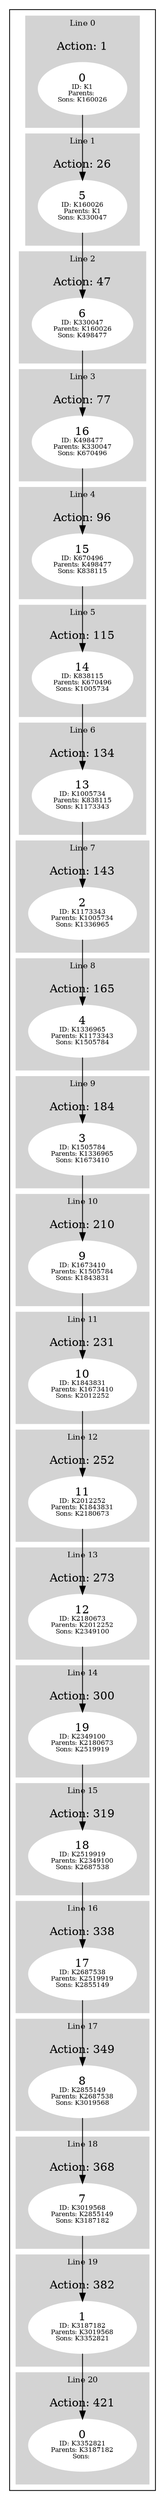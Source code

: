 digraph G {
subgraph cluster_info {
        subgraph cluster_18 {
        style=filled;
        color=lightgrey;
        node [style=filled,color=white];
        subgraph cluster_act_368 {
label = "Action: 368"step_K3019568 [label=<7<BR /><FONT POINT-SIZE="8">ID: K3019568</FONT><BR /><FONT POINT-SIZE="8">Parents: K2855149</FONT><BR /><FONT POINT-SIZE="8">Sons: K3187182</FONT>>]
}

        fontsize="10"
        label = "Line 18";
        }

        subgraph cluster_2 {
        style=filled;
        color=lightgrey;
        node [style=filled,color=white];
        subgraph cluster_act_47 {
label = "Action: 47"step_K330047 [label=<6<BR /><FONT POINT-SIZE="8">ID: K330047</FONT><BR /><FONT POINT-SIZE="8">Parents: K160026</FONT><BR /><FONT POINT-SIZE="8">Sons: K498477</FONT>>]
}

        fontsize="10"
        label = "Line 2";
        }

        subgraph cluster_16 {
        style=filled;
        color=lightgrey;
        node [style=filled,color=white];
        subgraph cluster_act_338 {
label = "Action: 338"step_K2687538 [label=<17<BR /><FONT POINT-SIZE="8">ID: K2687538</FONT><BR /><FONT POINT-SIZE="8">Parents: K2519919</FONT><BR /><FONT POINT-SIZE="8">Sons: K2855149</FONT>>]
}

        fontsize="10"
        label = "Line 16";
        }

        subgraph cluster_11 {
        style=filled;
        color=lightgrey;
        node [style=filled,color=white];
        subgraph cluster_act_231 {
label = "Action: 231"step_K1843831 [label=<10<BR /><FONT POINT-SIZE="8">ID: K1843831</FONT><BR /><FONT POINT-SIZE="8">Parents: K1673410</FONT><BR /><FONT POINT-SIZE="8">Sons: K2012252</FONT>>]
}

        fontsize="10"
        label = "Line 11";
        }

        subgraph cluster_0 {
        style=filled;
        color=lightgrey;
        node [style=filled,color=white];
        subgraph cluster_act_1 {
label = "Action: 1"step_K1 [label=<0<BR /><FONT POINT-SIZE="8">ID: K1</FONT><BR /><FONT POINT-SIZE="8">Parents: </FONT><BR /><FONT POINT-SIZE="8">Sons: K160026</FONT>>]
}

        fontsize="10"
        label = "Line 0";
        }

        subgraph cluster_7 {
        style=filled;
        color=lightgrey;
        node [style=filled,color=white];
        subgraph cluster_act_143 {
label = "Action: 143"step_K1173343 [label=<2<BR /><FONT POINT-SIZE="8">ID: K1173343</FONT><BR /><FONT POINT-SIZE="8">Parents: K1005734</FONT><BR /><FONT POINT-SIZE="8">Sons: K1336965</FONT>>]
}

        fontsize="10"
        label = "Line 7";
        }

        subgraph cluster_9 {
        style=filled;
        color=lightgrey;
        node [style=filled,color=white];
        subgraph cluster_act_184 {
label = "Action: 184"step_K1505784 [label=<3<BR /><FONT POINT-SIZE="8">ID: K1505784</FONT><BR /><FONT POINT-SIZE="8">Parents: K1336965</FONT><BR /><FONT POINT-SIZE="8">Sons: K1673410</FONT>>]
}

        fontsize="10"
        label = "Line 9";
        }

        subgraph cluster_10 {
        style=filled;
        color=lightgrey;
        node [style=filled,color=white];
        subgraph cluster_act_210 {
label = "Action: 210"step_K1673410 [label=<9<BR /><FONT POINT-SIZE="8">ID: K1673410</FONT><BR /><FONT POINT-SIZE="8">Parents: K1505784</FONT><BR /><FONT POINT-SIZE="8">Sons: K1843831</FONT>>]
}

        fontsize="10"
        label = "Line 10";
        }

        subgraph cluster_19 {
        style=filled;
        color=lightgrey;
        node [style=filled,color=white];
        subgraph cluster_act_382 {
label = "Action: 382"step_K3187182 [label=<1<BR /><FONT POINT-SIZE="8">ID: K3187182</FONT><BR /><FONT POINT-SIZE="8">Parents: K3019568</FONT><BR /><FONT POINT-SIZE="8">Sons: K3352821</FONT>>]
}

        fontsize="10"
        label = "Line 19";
        }

        subgraph cluster_17 {
        style=filled;
        color=lightgrey;
        node [style=filled,color=white];
        subgraph cluster_act_349 {
label = "Action: 349"step_K2855149 [label=<8<BR /><FONT POINT-SIZE="8">ID: K2855149</FONT><BR /><FONT POINT-SIZE="8">Parents: K2687538</FONT><BR /><FONT POINT-SIZE="8">Sons: K3019568</FONT>>]
}

        fontsize="10"
        label = "Line 17";
        }

        subgraph cluster_8 {
        style=filled;
        color=lightgrey;
        node [style=filled,color=white];
        subgraph cluster_act_165 {
label = "Action: 165"step_K1336965 [label=<4<BR /><FONT POINT-SIZE="8">ID: K1336965</FONT><BR /><FONT POINT-SIZE="8">Parents: K1173343</FONT><BR /><FONT POINT-SIZE="8">Sons: K1505784</FONT>>]
}

        fontsize="10"
        label = "Line 8";
        }

        subgraph cluster_6 {
        style=filled;
        color=lightgrey;
        node [style=filled,color=white];
        subgraph cluster_act_134 {
label = "Action: 134"step_K1005734 [label=<13<BR /><FONT POINT-SIZE="8">ID: K1005734</FONT><BR /><FONT POINT-SIZE="8">Parents: K838115</FONT><BR /><FONT POINT-SIZE="8">Sons: K1173343</FONT>>]
}

        fontsize="10"
        label = "Line 6";
        }

        subgraph cluster_4 {
        style=filled;
        color=lightgrey;
        node [style=filled,color=white];
        subgraph cluster_act_96 {
label = "Action: 96"step_K670496 [label=<15<BR /><FONT POINT-SIZE="8">ID: K670496</FONT><BR /><FONT POINT-SIZE="8">Parents: K498477</FONT><BR /><FONT POINT-SIZE="8">Sons: K838115</FONT>>]
}

        fontsize="10"
        label = "Line 4";
        }

        subgraph cluster_3 {
        style=filled;
        color=lightgrey;
        node [style=filled,color=white];
        subgraph cluster_act_77 {
label = "Action: 77"step_K498477 [label=<16<BR /><FONT POINT-SIZE="8">ID: K498477</FONT><BR /><FONT POINT-SIZE="8">Parents: K330047</FONT><BR /><FONT POINT-SIZE="8">Sons: K670496</FONT>>]
}

        fontsize="10"
        label = "Line 3";
        }

        subgraph cluster_5 {
        style=filled;
        color=lightgrey;
        node [style=filled,color=white];
        subgraph cluster_act_115 {
label = "Action: 115"step_K838115 [label=<14<BR /><FONT POINT-SIZE="8">ID: K838115</FONT><BR /><FONT POINT-SIZE="8">Parents: K670496</FONT><BR /><FONT POINT-SIZE="8">Sons: K1005734</FONT>>]
}

        fontsize="10"
        label = "Line 5";
        }

        subgraph cluster_20 {
        style=filled;
        color=lightgrey;
        node [style=filled,color=white];
        subgraph cluster_act_421 {
label = "Action: 421"step_K3352821 [label=<0<BR /><FONT POINT-SIZE="8">ID: K3352821</FONT><BR /><FONT POINT-SIZE="8">Parents: K3187182</FONT><BR /><FONT POINT-SIZE="8">Sons: </FONT>>]
}

        fontsize="10"
        label = "Line 20";
        }

        subgraph cluster_13 {
        style=filled;
        color=lightgrey;
        node [style=filled,color=white];
        subgraph cluster_act_273 {
label = "Action: 273"step_K2180673 [label=<12<BR /><FONT POINT-SIZE="8">ID: K2180673</FONT><BR /><FONT POINT-SIZE="8">Parents: K2012252</FONT><BR /><FONT POINT-SIZE="8">Sons: K2349100</FONT>>]
}

        fontsize="10"
        label = "Line 13";
        }

        subgraph cluster_14 {
        style=filled;
        color=lightgrey;
        node [style=filled,color=white];
        subgraph cluster_act_300 {
label = "Action: 300"step_K2349100 [label=<19<BR /><FONT POINT-SIZE="8">ID: K2349100</FONT><BR /><FONT POINT-SIZE="8">Parents: K2180673</FONT><BR /><FONT POINT-SIZE="8">Sons: K2519919</FONT>>]
}

        fontsize="10"
        label = "Line 14";
        }

        subgraph cluster_15 {
        style=filled;
        color=lightgrey;
        node [style=filled,color=white];
        subgraph cluster_act_319 {
label = "Action: 319"step_K2519919 [label=<18<BR /><FONT POINT-SIZE="8">ID: K2519919</FONT><BR /><FONT POINT-SIZE="8">Parents: K2349100</FONT><BR /><FONT POINT-SIZE="8">Sons: K2687538</FONT>>]
}

        fontsize="10"
        label = "Line 15";
        }

        subgraph cluster_12 {
        style=filled;
        color=lightgrey;
        node [style=filled,color=white];
        subgraph cluster_act_252 {
label = "Action: 252"step_K2012252 [label=<11<BR /><FONT POINT-SIZE="8">ID: K2012252</FONT><BR /><FONT POINT-SIZE="8">Parents: K1843831</FONT><BR /><FONT POINT-SIZE="8">Sons: K2180673</FONT>>]
}

        fontsize="10"
        label = "Line 12";
        }

        subgraph cluster_1 {
        style=filled;
        color=lightgrey;
        node [style=filled,color=white];
        subgraph cluster_act_26 {
label = "Action: 26"step_K160026 [label=<5<BR /><FONT POINT-SIZE="8">ID: K160026</FONT><BR /><FONT POINT-SIZE="8">Parents: K1</FONT><BR /><FONT POINT-SIZE="8">Sons: K330047</FONT>>]
}

        fontsize="10"
        label = "Line 1";
        }
step_K2855149 -> step_K3019568; 
step_K2180673 -> step_K2349100; 
step_K1673410 -> step_K1843831; 
step_K330047 -> step_K498477; 
step_K160026 -> step_K330047; 
step_K3019568 -> step_K3187182; 
step_K3187182 -> step_K3352821; 
step_K1005734 -> step_K1173343; 
step_K670496 -> step_K838115; 
step_K1843831 -> step_K2012252; 
step_K838115 -> step_K1005734; 
step_K1505784 -> step_K1673410; 
step_K498477 -> step_K670496; 
step_K1173343 -> step_K1336965; 
step_K2687538 -> step_K2855149; 
step_K1 -> step_K160026; 
step_K1336965 -> step_K1505784; 
step_K2519919 -> step_K2687538; 
step_K2349100 -> step_K2519919; 
step_K2012252 -> step_K2180673; 
}}